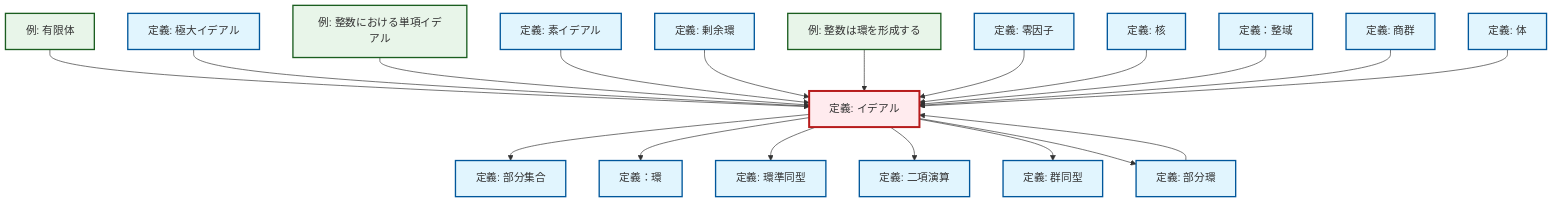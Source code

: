 graph TD
    classDef definition fill:#e1f5fe,stroke:#01579b,stroke-width:2px
    classDef theorem fill:#f3e5f5,stroke:#4a148c,stroke-width:2px
    classDef axiom fill:#fff3e0,stroke:#e65100,stroke-width:2px
    classDef example fill:#e8f5e9,stroke:#1b5e20,stroke-width:2px
    classDef current fill:#ffebee,stroke:#b71c1c,stroke-width:3px
    def-quotient-ring["定義: 剰余環"]:::definition
    ex-principal-ideal["例: 整数における単項イデアル"]:::example
    def-field["定義: 体"]:::definition
    def-zero-divisor["定義: 零因子"]:::definition
    ex-finite-field["例: 有限体"]:::example
    def-kernel["定義: 核"]:::definition
    def-integral-domain["定義：整域"]:::definition
    def-isomorphism["定義: 群同型"]:::definition
    ex-integers-ring["例: 整数は環を形成する"]:::example
    def-ideal["定義: イデアル"]:::definition
    def-subset["定義: 部分集合"]:::definition
    def-binary-operation["定義: 二項演算"]:::definition
    def-ring-homomorphism["定義: 環準同型"]:::definition
    def-maximal-ideal["定義: 極大イデアル"]:::definition
    def-prime-ideal["定義: 素イデアル"]:::definition
    def-subring["定義: 部分環"]:::definition
    def-quotient-group["定義: 商群"]:::definition
    def-ring["定義：環"]:::definition
    ex-finite-field --> def-ideal
    def-ideal --> def-subset
    def-ideal --> def-ring
    def-ideal --> def-ring-homomorphism
    def-maximal-ideal --> def-ideal
    ex-principal-ideal --> def-ideal
    def-ideal --> def-binary-operation
    def-prime-ideal --> def-ideal
    def-quotient-ring --> def-ideal
    ex-integers-ring --> def-ideal
    def-ideal --> def-isomorphism
    def-zero-divisor --> def-ideal
    def-subring --> def-ideal
    def-kernel --> def-ideal
    def-integral-domain --> def-ideal
    def-quotient-group --> def-ideal
    def-field --> def-ideal
    def-ideal --> def-subring
    class def-ideal current